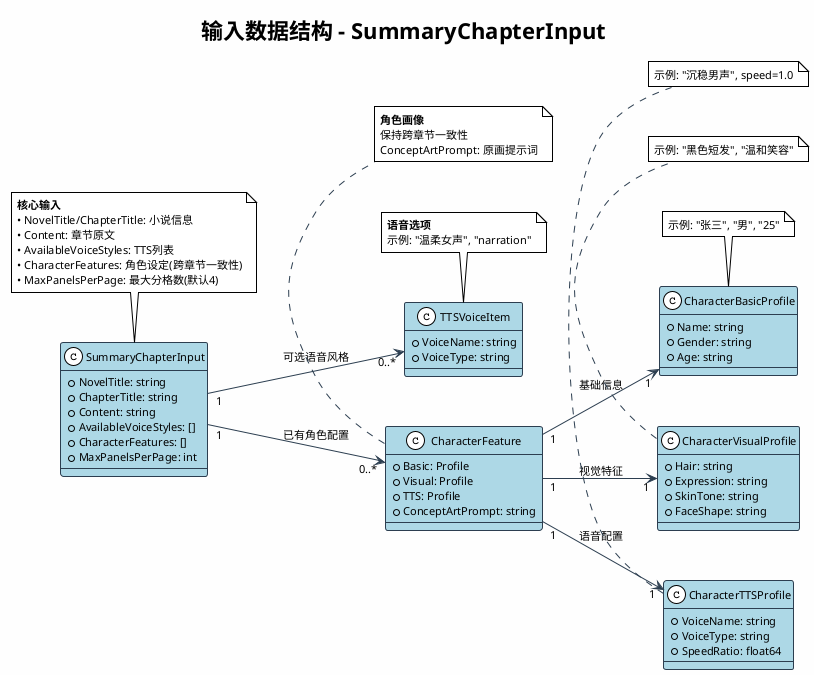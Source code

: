 @startuml 输入数据结构 - SummaryChapterInput

!theme plain
skinparam backgroundColor #FEFEFE
skinparam defaultFontSize 11
skinparam nodesep 50
skinparam ranksep 50
left to right direction

skinparam class {
    BackgroundColor LightBlue
    BorderColor #2C3E50
    ArrowColor #2C3E50
}

title 输入数据结构 - SummaryChapterInput 

class SummaryChapterInput {
    + NovelTitle: string
    + ChapterTitle: string
    + Content: string
    + AvailableVoiceStyles: []
    + CharacterFeatures: []
    + MaxPanelsPerPage: int
}

together {
    class TTSVoiceItem {
        + VoiceName: string
        + VoiceType: string
    }

    class CharacterFeature {
        + Basic: Profile
        + Visual: Profile
        + TTS: Profile
        + ConceptArtPrompt: string
    }
}

together {
    class CharacterBasicProfile {
        + Name: string
        + Gender: string
        + Age: string
    }

    class CharacterVisualProfile {
        + Hair: string
        + Expression: string
        + SkinTone: string
        + FaceShape: string
    }

    class CharacterTTSProfile {
        + VoiceName: string
        + VoiceType: string
        + SpeedRatio: float64
    }
}

SummaryChapterInput "1" --> "0..*" TTSVoiceItem : 可选语音风格
SummaryChapterInput "1" --> "0..*" CharacterFeature : 已有角色配置

CharacterFeature "1" --> "1" CharacterBasicProfile : 基础信息
CharacterFeature "1" --> "1" CharacterVisualProfile : 视觉特征
CharacterFeature "1" --> "1" CharacterTTSProfile : 语音配置

note top of SummaryChapterInput
<b>核心输入</b>
• NovelTitle/ChapterTitle: 小说信息
• Content: 章节原文
• AvailableVoiceStyles: TTS列表
• CharacterFeatures: 角色设定(跨章节一致性)
• MaxPanelsPerPage: 最大分格数(默认4)
end note

note bottom of TTSVoiceItem
<b>语音选项</b>
示例: "温柔女声", "narration"
end note

note bottom of CharacterFeature
<b>角色画像</b>
保持跨章节一致性
ConceptArtPrompt: 原画提示词
end note

note bottom of CharacterBasicProfile
示例: "张三", "男", "25"
end note

note bottom of CharacterVisualProfile
示例: "黑色短发", "温和笑容"
end note

note bottom of CharacterTTSProfile
示例: "沉稳男声", speed=1.0
end note

@enduml

